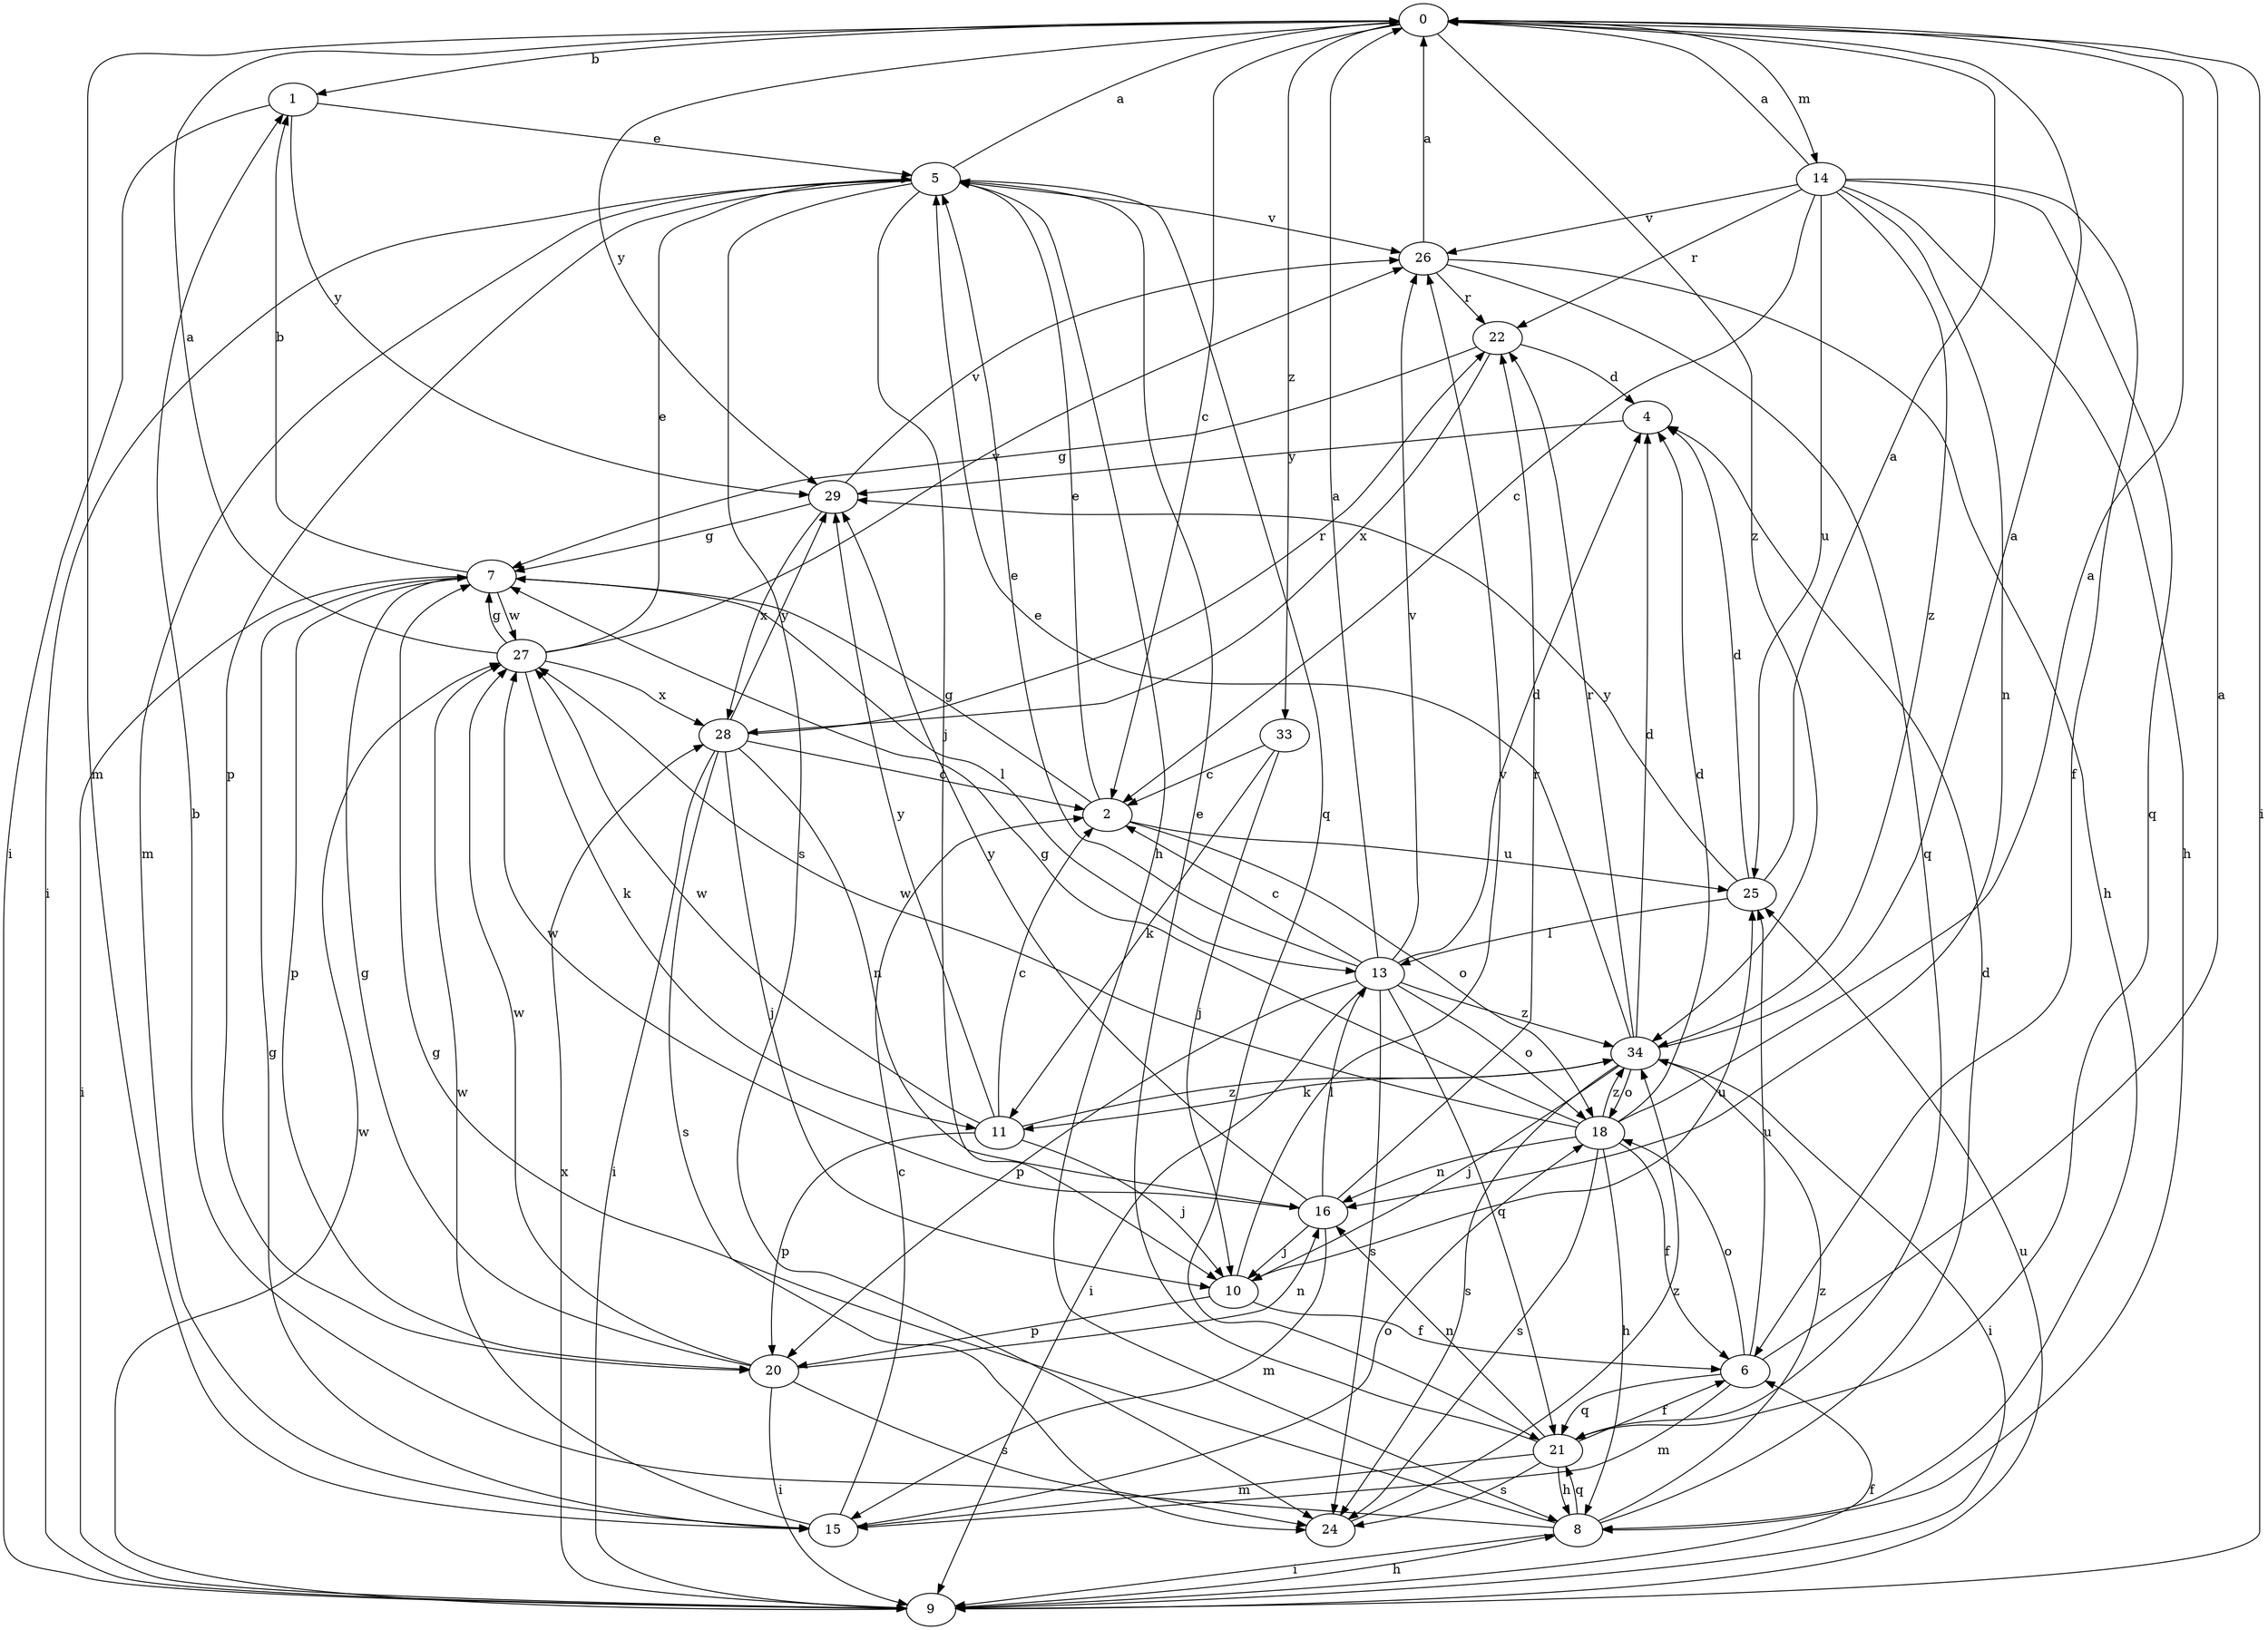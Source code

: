 strict digraph  {
0;
1;
2;
4;
5;
6;
7;
8;
9;
10;
11;
13;
14;
15;
16;
18;
20;
21;
22;
24;
25;
26;
27;
28;
29;
33;
34;
0 -> 1  [label=b];
0 -> 2  [label=c];
0 -> 9  [label=i];
0 -> 14  [label=m];
0 -> 15  [label=m];
0 -> 29  [label=y];
0 -> 33  [label=z];
0 -> 34  [label=z];
1 -> 5  [label=e];
1 -> 9  [label=i];
1 -> 29  [label=y];
2 -> 5  [label=e];
2 -> 7  [label=g];
2 -> 18  [label=o];
2 -> 25  [label=u];
4 -> 29  [label=y];
5 -> 0  [label=a];
5 -> 8  [label=h];
5 -> 9  [label=i];
5 -> 10  [label=j];
5 -> 15  [label=m];
5 -> 20  [label=p];
5 -> 21  [label=q];
5 -> 24  [label=s];
5 -> 26  [label=v];
6 -> 0  [label=a];
6 -> 15  [label=m];
6 -> 18  [label=o];
6 -> 21  [label=q];
6 -> 25  [label=u];
7 -> 1  [label=b];
7 -> 9  [label=i];
7 -> 13  [label=l];
7 -> 20  [label=p];
7 -> 27  [label=w];
8 -> 1  [label=b];
8 -> 4  [label=d];
8 -> 7  [label=g];
8 -> 9  [label=i];
8 -> 21  [label=q];
8 -> 34  [label=z];
9 -> 6  [label=f];
9 -> 8  [label=h];
9 -> 25  [label=u];
9 -> 27  [label=w];
9 -> 28  [label=x];
10 -> 6  [label=f];
10 -> 20  [label=p];
10 -> 25  [label=u];
10 -> 26  [label=v];
11 -> 2  [label=c];
11 -> 10  [label=j];
11 -> 20  [label=p];
11 -> 27  [label=w];
11 -> 29  [label=y];
11 -> 34  [label=z];
13 -> 0  [label=a];
13 -> 2  [label=c];
13 -> 4  [label=d];
13 -> 5  [label=e];
13 -> 9  [label=i];
13 -> 18  [label=o];
13 -> 20  [label=p];
13 -> 21  [label=q];
13 -> 24  [label=s];
13 -> 26  [label=v];
13 -> 34  [label=z];
14 -> 0  [label=a];
14 -> 2  [label=c];
14 -> 6  [label=f];
14 -> 8  [label=h];
14 -> 16  [label=n];
14 -> 21  [label=q];
14 -> 22  [label=r];
14 -> 25  [label=u];
14 -> 26  [label=v];
14 -> 34  [label=z];
15 -> 2  [label=c];
15 -> 7  [label=g];
15 -> 18  [label=o];
15 -> 27  [label=w];
16 -> 10  [label=j];
16 -> 13  [label=l];
16 -> 15  [label=m];
16 -> 22  [label=r];
16 -> 27  [label=w];
16 -> 29  [label=y];
18 -> 0  [label=a];
18 -> 4  [label=d];
18 -> 6  [label=f];
18 -> 7  [label=g];
18 -> 8  [label=h];
18 -> 16  [label=n];
18 -> 24  [label=s];
18 -> 27  [label=w];
18 -> 34  [label=z];
20 -> 7  [label=g];
20 -> 9  [label=i];
20 -> 16  [label=n];
20 -> 24  [label=s];
20 -> 27  [label=w];
21 -> 5  [label=e];
21 -> 6  [label=f];
21 -> 8  [label=h];
21 -> 15  [label=m];
21 -> 16  [label=n];
21 -> 24  [label=s];
22 -> 4  [label=d];
22 -> 7  [label=g];
22 -> 28  [label=x];
24 -> 34  [label=z];
25 -> 0  [label=a];
25 -> 4  [label=d];
25 -> 13  [label=l];
25 -> 29  [label=y];
26 -> 0  [label=a];
26 -> 8  [label=h];
26 -> 21  [label=q];
26 -> 22  [label=r];
27 -> 0  [label=a];
27 -> 5  [label=e];
27 -> 7  [label=g];
27 -> 11  [label=k];
27 -> 26  [label=v];
27 -> 28  [label=x];
28 -> 2  [label=c];
28 -> 9  [label=i];
28 -> 10  [label=j];
28 -> 16  [label=n];
28 -> 22  [label=r];
28 -> 24  [label=s];
28 -> 29  [label=y];
29 -> 7  [label=g];
29 -> 26  [label=v];
29 -> 28  [label=x];
33 -> 2  [label=c];
33 -> 10  [label=j];
33 -> 11  [label=k];
34 -> 0  [label=a];
34 -> 4  [label=d];
34 -> 5  [label=e];
34 -> 9  [label=i];
34 -> 10  [label=j];
34 -> 11  [label=k];
34 -> 18  [label=o];
34 -> 22  [label=r];
34 -> 24  [label=s];
}
